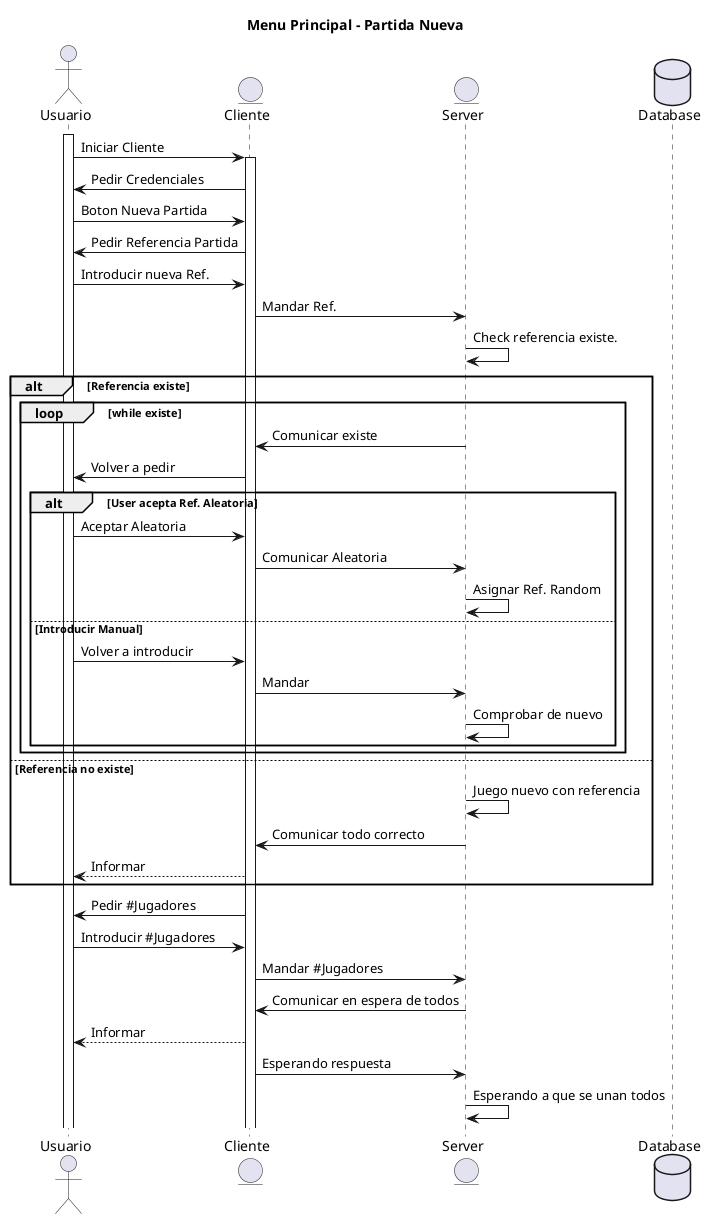 @startuml
title Menu Principal - Partida Nueva
actor Usuario
entity Cliente
entity Server
database Database

activate Usuario
Usuario->Cliente: Iniciar Cliente

activate Cliente
Cliente->Usuario: Pedir Credenciales
Usuario->Cliente: Boton Nueva Partida
Cliente->Usuario: Pedir Referencia Partida
Usuario->Cliente: Introducir nueva Ref.
Cliente->Server: Mandar Ref.
Server->Server: Check referencia existe.
alt Referencia existe
loop while existe
Server->Cliente: Comunicar existe
Cliente->Usuario: Volver a pedir

alt User acepta Ref. Aleatoria
Usuario->Cliente: Aceptar Aleatoria
Cliente->Server: Comunicar Aleatoria
Server->Server: Asignar Ref. Random
else Introducir Manual

Usuario->Cliente: Volver a introducir
Cliente->Server: Mandar
Server->Server: Comprobar de nuevo
end
end
else Referencia no existe
Server->Server: Juego nuevo con referencia
Server->Cliente: Comunicar todo correcto
Cliente-->Usuario: Informar
end

Cliente->Usuario: Pedir #Jugadores
Usuario->Cliente: Introducir #Jugadores
Cliente->Server: Mandar #Jugadores

Server->Cliente: Comunicar en espera de todos
Cliente-->Usuario: Informar

Cliente->Server: Esperando respuesta
Server->Server: Esperando a que se unan todos
@enduml